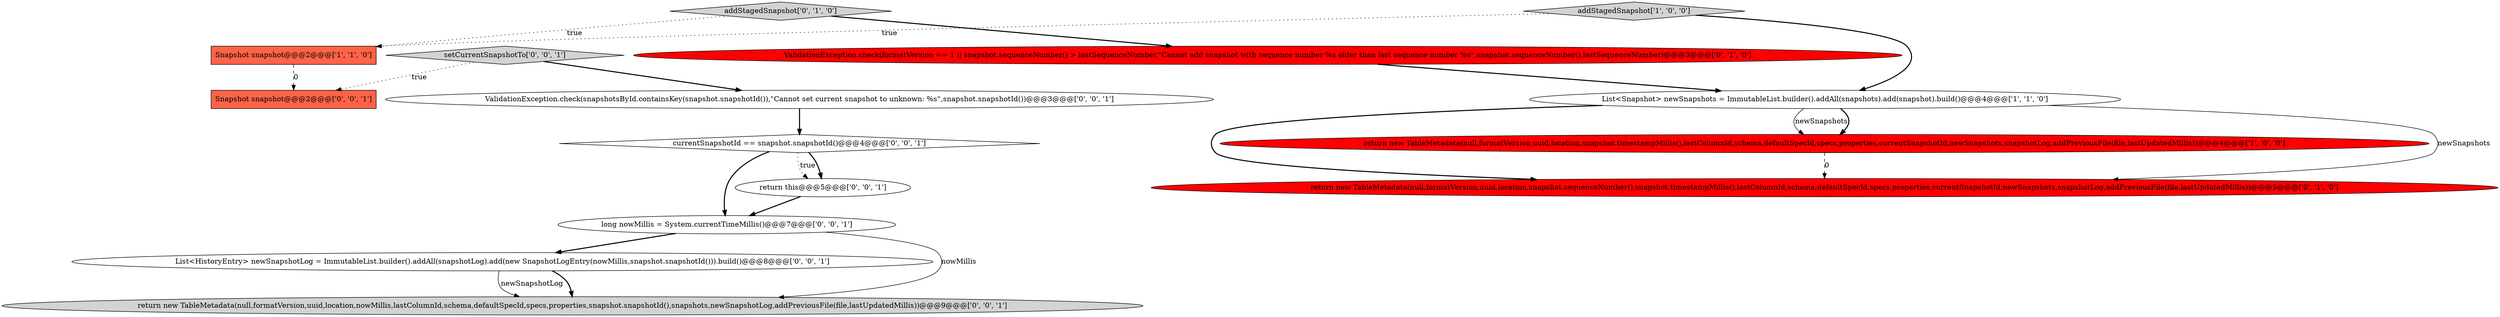 digraph {
7 [style = filled, label = "return new TableMetadata(null,formatVersion,uuid,location,nowMillis,lastColumnId,schema,defaultSpecId,specs,properties,snapshot.snapshotId(),snapshots,newSnapshotLog,addPreviousFile(file,lastUpdatedMillis))@@@9@@@['0', '0', '1']", fillcolor = lightgray, shape = ellipse image = "AAA0AAABBB3BBB"];
9 [style = filled, label = "currentSnapshotId == snapshot.snapshotId()@@@4@@@['0', '0', '1']", fillcolor = white, shape = diamond image = "AAA0AAABBB3BBB"];
10 [style = filled, label = "Snapshot snapshot@@@2@@@['0', '0', '1']", fillcolor = tomato, shape = box image = "AAA0AAABBB3BBB"];
12 [style = filled, label = "ValidationException.check(snapshotsById.containsKey(snapshot.snapshotId()),\"Cannot set current snapshot to unknown: %s\",snapshot.snapshotId())@@@3@@@['0', '0', '1']", fillcolor = white, shape = ellipse image = "AAA0AAABBB3BBB"];
0 [style = filled, label = "addStagedSnapshot['1', '0', '0']", fillcolor = lightgray, shape = diamond image = "AAA0AAABBB1BBB"];
1 [style = filled, label = "Snapshot snapshot@@@2@@@['1', '1', '0']", fillcolor = tomato, shape = box image = "AAA0AAABBB1BBB"];
3 [style = filled, label = "List<Snapshot> newSnapshots = ImmutableList.builder().addAll(snapshots).add(snapshot).build()@@@4@@@['1', '1', '0']", fillcolor = white, shape = ellipse image = "AAA0AAABBB1BBB"];
5 [style = filled, label = "ValidationException.check(formatVersion == 1 || snapshot.sequenceNumber() > lastSequenceNumber,\"Cannot add snapshot with sequence number %s older than last sequence number %s\",snapshot.sequenceNumber(),lastSequenceNumber)@@@3@@@['0', '1', '0']", fillcolor = red, shape = ellipse image = "AAA1AAABBB2BBB"];
2 [style = filled, label = "return new TableMetadata(null,formatVersion,uuid,location,snapshot.timestampMillis(),lastColumnId,schema,defaultSpecId,specs,properties,currentSnapshotId,newSnapshots,snapshotLog,addPreviousFile(file,lastUpdatedMillis))@@@4@@@['1', '0', '0']", fillcolor = red, shape = ellipse image = "AAA1AAABBB1BBB"];
4 [style = filled, label = "return new TableMetadata(null,formatVersion,uuid,location,snapshot.sequenceNumber(),snapshot.timestampMillis(),lastColumnId,schema,defaultSpecId,specs,properties,currentSnapshotId,newSnapshots,snapshotLog,addPreviousFile(file,lastUpdatedMillis))@@@5@@@['0', '1', '0']", fillcolor = red, shape = ellipse image = "AAA1AAABBB2BBB"];
8 [style = filled, label = "List<HistoryEntry> newSnapshotLog = ImmutableList.builder().addAll(snapshotLog).add(new SnapshotLogEntry(nowMillis,snapshot.snapshotId())).build()@@@8@@@['0', '0', '1']", fillcolor = white, shape = ellipse image = "AAA0AAABBB3BBB"];
14 [style = filled, label = "return this@@@5@@@['0', '0', '1']", fillcolor = white, shape = ellipse image = "AAA0AAABBB3BBB"];
13 [style = filled, label = "setCurrentSnapshotTo['0', '0', '1']", fillcolor = lightgray, shape = diamond image = "AAA0AAABBB3BBB"];
6 [style = filled, label = "addStagedSnapshot['0', '1', '0']", fillcolor = lightgray, shape = diamond image = "AAA0AAABBB2BBB"];
11 [style = filled, label = "long nowMillis = System.currentTimeMillis()@@@7@@@['0', '0', '1']", fillcolor = white, shape = ellipse image = "AAA0AAABBB3BBB"];
0->3 [style = bold, label=""];
5->3 [style = bold, label=""];
9->11 [style = bold, label=""];
6->1 [style = dotted, label="true"];
1->10 [style = dashed, label="0"];
12->9 [style = bold, label=""];
13->10 [style = dotted, label="true"];
3->4 [style = bold, label=""];
9->14 [style = dotted, label="true"];
8->7 [style = bold, label=""];
11->7 [style = solid, label="nowMillis"];
6->5 [style = bold, label=""];
13->12 [style = bold, label=""];
3->2 [style = solid, label="newSnapshots"];
3->2 [style = bold, label=""];
3->4 [style = solid, label="newSnapshots"];
0->1 [style = dotted, label="true"];
9->14 [style = bold, label=""];
11->8 [style = bold, label=""];
8->7 [style = solid, label="newSnapshotLog"];
14->11 [style = bold, label=""];
2->4 [style = dashed, label="0"];
}
